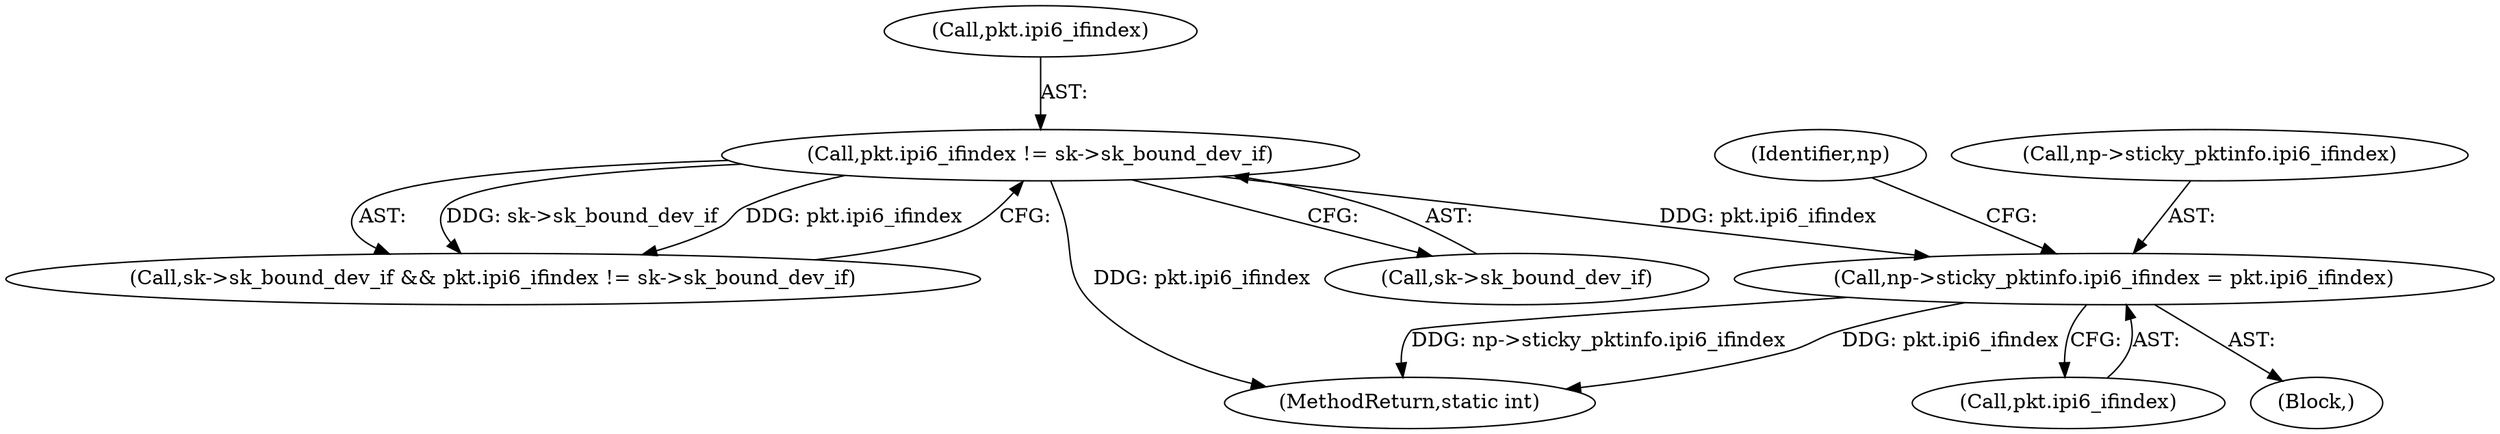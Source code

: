 digraph "0_linux_45f6fad84cc305103b28d73482b344d7f5b76f39_11@pointer" {
"1000988" [label="(Call,np->sticky_pktinfo.ipi6_ifindex = pkt.ipi6_ifindex)"];
"1000980" [label="(Call,pkt.ipi6_ifindex != sk->sk_bound_dev_if)"];
"1001000" [label="(Identifier,np)"];
"1000984" [label="(Call,sk->sk_bound_dev_if)"];
"1000976" [label="(Call,sk->sk_bound_dev_if && pkt.ipi6_ifindex != sk->sk_bound_dev_if)"];
"1000981" [label="(Call,pkt.ipi6_ifindex)"];
"1000980" [label="(Call,pkt.ipi6_ifindex != sk->sk_bound_dev_if)"];
"1000945" [label="(Block,)"];
"1000989" [label="(Call,np->sticky_pktinfo.ipi6_ifindex)"];
"1000988" [label="(Call,np->sticky_pktinfo.ipi6_ifindex = pkt.ipi6_ifindex)"];
"1002065" [label="(MethodReturn,static int)"];
"1000994" [label="(Call,pkt.ipi6_ifindex)"];
"1000988" -> "1000945"  [label="AST: "];
"1000988" -> "1000994"  [label="CFG: "];
"1000989" -> "1000988"  [label="AST: "];
"1000994" -> "1000988"  [label="AST: "];
"1001000" -> "1000988"  [label="CFG: "];
"1000988" -> "1002065"  [label="DDG: np->sticky_pktinfo.ipi6_ifindex"];
"1000988" -> "1002065"  [label="DDG: pkt.ipi6_ifindex"];
"1000980" -> "1000988"  [label="DDG: pkt.ipi6_ifindex"];
"1000980" -> "1000976"  [label="AST: "];
"1000980" -> "1000984"  [label="CFG: "];
"1000981" -> "1000980"  [label="AST: "];
"1000984" -> "1000980"  [label="AST: "];
"1000976" -> "1000980"  [label="CFG: "];
"1000980" -> "1002065"  [label="DDG: pkt.ipi6_ifindex"];
"1000980" -> "1000976"  [label="DDG: sk->sk_bound_dev_if"];
"1000980" -> "1000976"  [label="DDG: pkt.ipi6_ifindex"];
}
